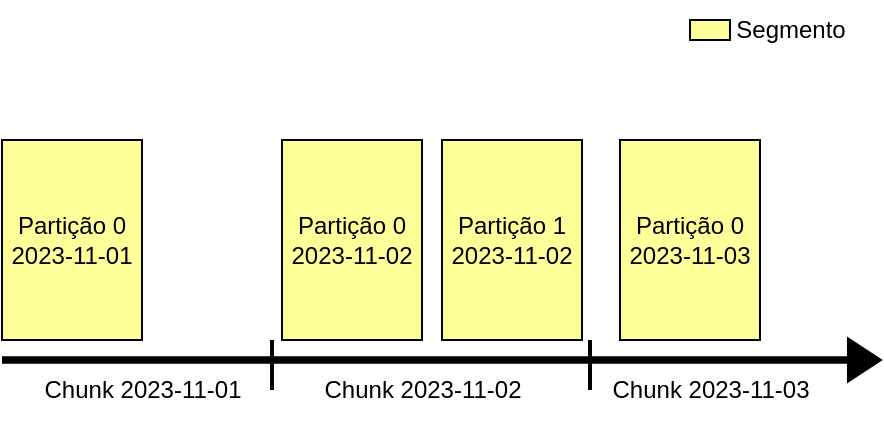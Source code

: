 <mxfile version="21.1.2" type="github">
  <diagram name="Página-1" id="Rl5VkxHQ0TY1ED4IeAlz">
    <mxGraphModel dx="890" dy="398" grid="1" gridSize="10" guides="1" tooltips="1" connect="1" arrows="1" fold="1" page="1" pageScale="1" pageWidth="827" pageHeight="1169" math="0" shadow="0">
      <root>
        <mxCell id="0" />
        <mxCell id="1" parent="0" />
        <mxCell id="vRiSjg24f2IdnH2ddhEy-1" value="" style="endArrow=classic;html=1;rounded=0;shape=flexArrow;fillColor=#000000;shadow=0;endWidth=17.931;endSize=5.172;width=2.759;" edge="1" parent="1">
          <mxGeometry width="50" height="50" relative="1" as="geometry">
            <mxPoint x="120" y="320" as="sourcePoint" />
            <mxPoint x="560" y="320" as="targetPoint" />
          </mxGeometry>
        </mxCell>
        <mxCell id="vRiSjg24f2IdnH2ddhEy-3" value="" style="line;strokeWidth=2;html=1;direction=south;" vertex="1" parent="1">
          <mxGeometry x="240" y="310" width="30" height="25" as="geometry" />
        </mxCell>
        <mxCell id="vRiSjg24f2IdnH2ddhEy-5" value="" style="line;strokeWidth=2;html=1;direction=south;" vertex="1" parent="1">
          <mxGeometry x="399" y="310" width="30" height="25" as="geometry" />
        </mxCell>
        <mxCell id="vRiSjg24f2IdnH2ddhEy-9" value="Chunk 2023-11-01" style="text;html=1;align=center;verticalAlign=middle;resizable=0;points=[];autosize=1;strokeColor=none;fillColor=none;" vertex="1" parent="1">
          <mxGeometry x="130" y="320" width="120" height="30" as="geometry" />
        </mxCell>
        <mxCell id="vRiSjg24f2IdnH2ddhEy-10" value="Chunk 2023-11-02" style="text;html=1;align=center;verticalAlign=middle;resizable=0;points=[];autosize=1;strokeColor=none;fillColor=none;" vertex="1" parent="1">
          <mxGeometry x="270" y="320" width="120" height="30" as="geometry" />
        </mxCell>
        <mxCell id="vRiSjg24f2IdnH2ddhEy-11" value="Chunk 2023-11-03" style="text;html=1;align=center;verticalAlign=middle;resizable=0;points=[];autosize=1;strokeColor=none;fillColor=none;" vertex="1" parent="1">
          <mxGeometry x="414" y="320" width="120" height="30" as="geometry" />
        </mxCell>
        <mxCell id="vRiSjg24f2IdnH2ddhEy-13" value="&lt;div&gt;Partição 0&lt;/div&gt;&lt;div&gt;2023-11-01&lt;br&gt;&lt;/div&gt;" style="rounded=0;whiteSpace=wrap;html=1;fillColor=#FFFF99;" vertex="1" parent="1">
          <mxGeometry x="120" y="210" width="70" height="100" as="geometry" />
        </mxCell>
        <mxCell id="vRiSjg24f2IdnH2ddhEy-14" value="&lt;div&gt;Partição 0&lt;/div&gt;&lt;div&gt;2023-11-02&lt;br&gt;&lt;/div&gt;" style="rounded=0;whiteSpace=wrap;html=1;fillColor=#FFFF99;" vertex="1" parent="1">
          <mxGeometry x="260" y="210" width="70" height="100" as="geometry" />
        </mxCell>
        <mxCell id="vRiSjg24f2IdnH2ddhEy-15" value="&lt;div&gt;Partição 1&lt;br&gt;&lt;/div&gt;&lt;div&gt;2023-11-02&lt;/div&gt;" style="rounded=0;whiteSpace=wrap;html=1;fillColor=#FFFF99;" vertex="1" parent="1">
          <mxGeometry x="340" y="210" width="70" height="100" as="geometry" />
        </mxCell>
        <mxCell id="vRiSjg24f2IdnH2ddhEy-16" value="&lt;div&gt;Partição 0&lt;/div&gt;&lt;div&gt;2023-11-03&lt;/div&gt;" style="rounded=0;whiteSpace=wrap;html=1;fillColor=#FFFF99;" vertex="1" parent="1">
          <mxGeometry x="429" y="210" width="70" height="100" as="geometry" />
        </mxCell>
        <mxCell id="vRiSjg24f2IdnH2ddhEy-18" value="" style="rounded=0;whiteSpace=wrap;html=1;fillColor=#FFFF99;" vertex="1" parent="1">
          <mxGeometry x="464" y="150" width="20" height="10" as="geometry" />
        </mxCell>
        <mxCell id="vRiSjg24f2IdnH2ddhEy-19" value="Segmento" style="text;html=1;align=center;verticalAlign=middle;resizable=0;points=[];autosize=1;strokeColor=none;fillColor=none;" vertex="1" parent="1">
          <mxGeometry x="474" y="140" width="80" height="30" as="geometry" />
        </mxCell>
      </root>
    </mxGraphModel>
  </diagram>
</mxfile>
